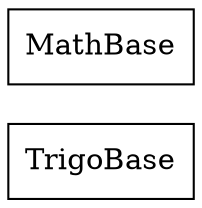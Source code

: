 strict digraph class_diagram {
  rankdir=LR;
  TypeTrigoBase[
    label="TrigoBase",
    URL="TrigoBase.html",
    tooltip="com.sekati.math.TrigoBase",
    shape="record"
  ];
  TypeMathBase[
    label="MathBase",
    URL="MathBase.html",
    tooltip="com.sekati.math.MathBase",
    shape="record"
  ];
}
